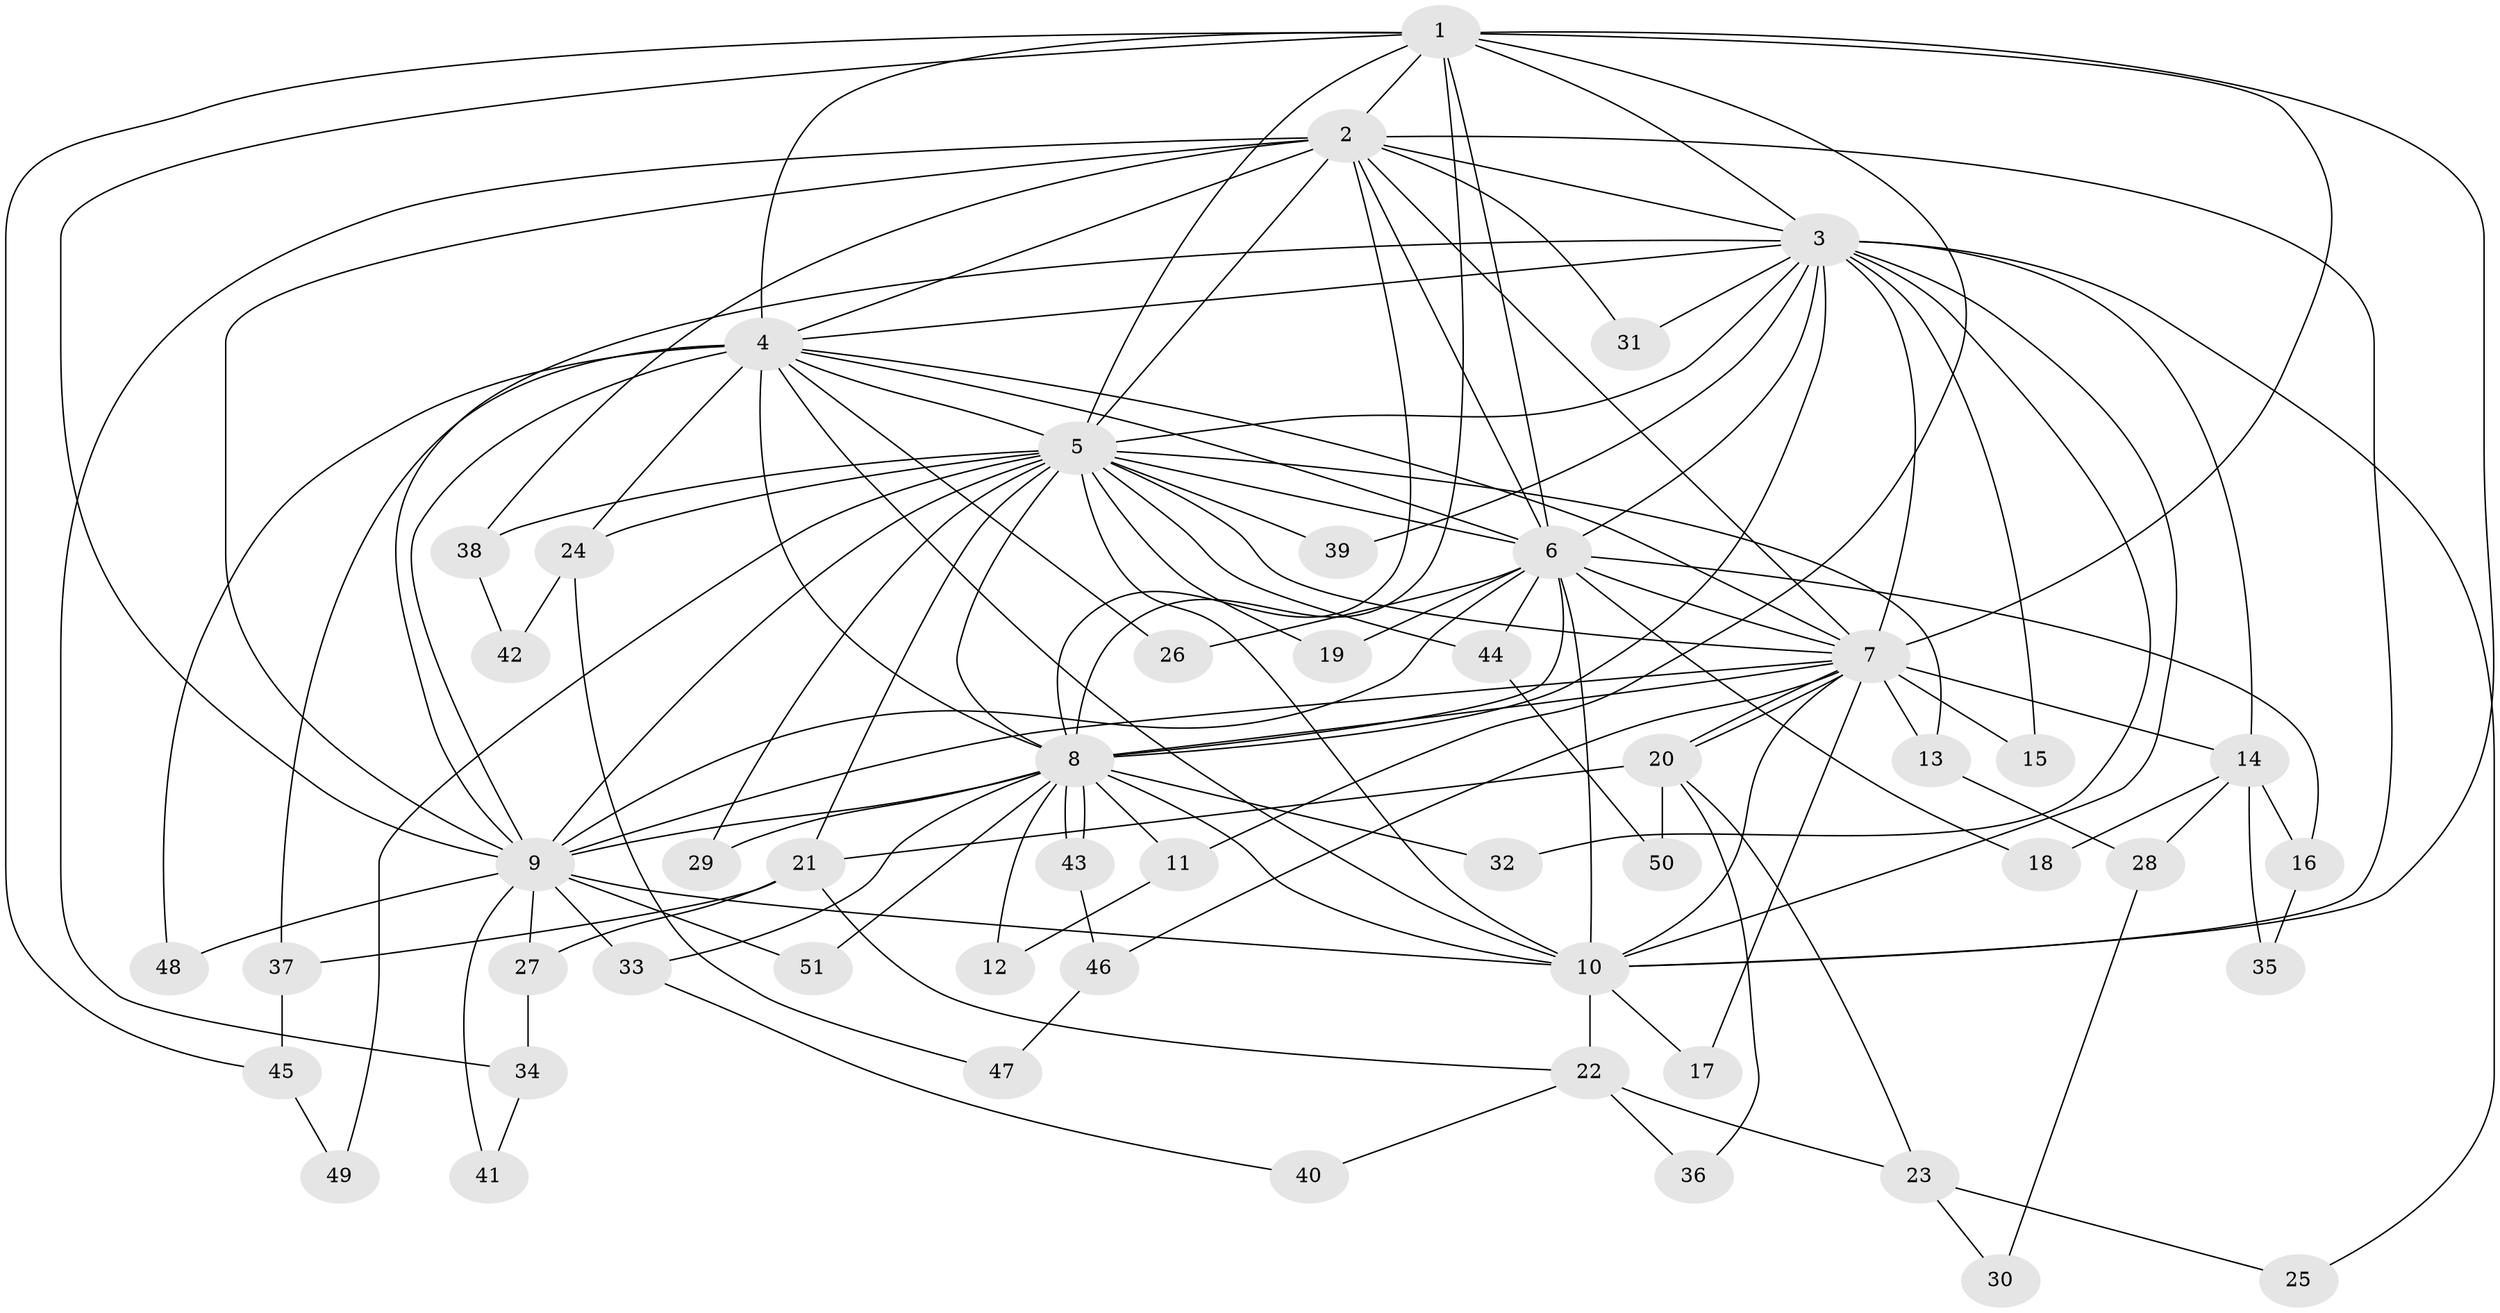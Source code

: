 // Generated by graph-tools (version 1.1) at 2025/14/03/09/25 04:14:12]
// undirected, 51 vertices, 127 edges
graph export_dot {
graph [start="1"]
  node [color=gray90,style=filled];
  1;
  2;
  3;
  4;
  5;
  6;
  7;
  8;
  9;
  10;
  11;
  12;
  13;
  14;
  15;
  16;
  17;
  18;
  19;
  20;
  21;
  22;
  23;
  24;
  25;
  26;
  27;
  28;
  29;
  30;
  31;
  32;
  33;
  34;
  35;
  36;
  37;
  38;
  39;
  40;
  41;
  42;
  43;
  44;
  45;
  46;
  47;
  48;
  49;
  50;
  51;
  1 -- 2;
  1 -- 3;
  1 -- 4;
  1 -- 5;
  1 -- 6;
  1 -- 7;
  1 -- 8;
  1 -- 9;
  1 -- 10;
  1 -- 11;
  1 -- 45;
  2 -- 3;
  2 -- 4;
  2 -- 5;
  2 -- 6;
  2 -- 7;
  2 -- 8;
  2 -- 9;
  2 -- 10;
  2 -- 31;
  2 -- 34;
  2 -- 38;
  3 -- 4;
  3 -- 5;
  3 -- 6;
  3 -- 7;
  3 -- 8;
  3 -- 9;
  3 -- 10;
  3 -- 14;
  3 -- 15;
  3 -- 25;
  3 -- 31;
  3 -- 32;
  3 -- 39;
  4 -- 5;
  4 -- 6;
  4 -- 7;
  4 -- 8;
  4 -- 9;
  4 -- 10;
  4 -- 24;
  4 -- 26;
  4 -- 37;
  4 -- 48;
  5 -- 6;
  5 -- 7;
  5 -- 8;
  5 -- 9;
  5 -- 10;
  5 -- 13;
  5 -- 19;
  5 -- 21;
  5 -- 24;
  5 -- 29;
  5 -- 38;
  5 -- 39;
  5 -- 44;
  5 -- 49;
  6 -- 7;
  6 -- 8;
  6 -- 9;
  6 -- 10;
  6 -- 16;
  6 -- 18;
  6 -- 19;
  6 -- 26;
  6 -- 44;
  7 -- 8;
  7 -- 9;
  7 -- 10;
  7 -- 13;
  7 -- 14;
  7 -- 15;
  7 -- 17;
  7 -- 20;
  7 -- 20;
  7 -- 46;
  8 -- 9;
  8 -- 10;
  8 -- 11;
  8 -- 12;
  8 -- 29;
  8 -- 32;
  8 -- 33;
  8 -- 43;
  8 -- 43;
  8 -- 51;
  9 -- 10;
  9 -- 27;
  9 -- 33;
  9 -- 41;
  9 -- 48;
  9 -- 51;
  10 -- 17;
  10 -- 22;
  11 -- 12;
  13 -- 28;
  14 -- 16;
  14 -- 18;
  14 -- 28;
  14 -- 35;
  16 -- 35;
  20 -- 21;
  20 -- 23;
  20 -- 36;
  20 -- 50;
  21 -- 22;
  21 -- 27;
  21 -- 37;
  22 -- 23;
  22 -- 36;
  22 -- 40;
  23 -- 25;
  23 -- 30;
  24 -- 42;
  24 -- 47;
  27 -- 34;
  28 -- 30;
  33 -- 40;
  34 -- 41;
  37 -- 45;
  38 -- 42;
  43 -- 46;
  44 -- 50;
  45 -- 49;
  46 -- 47;
}
